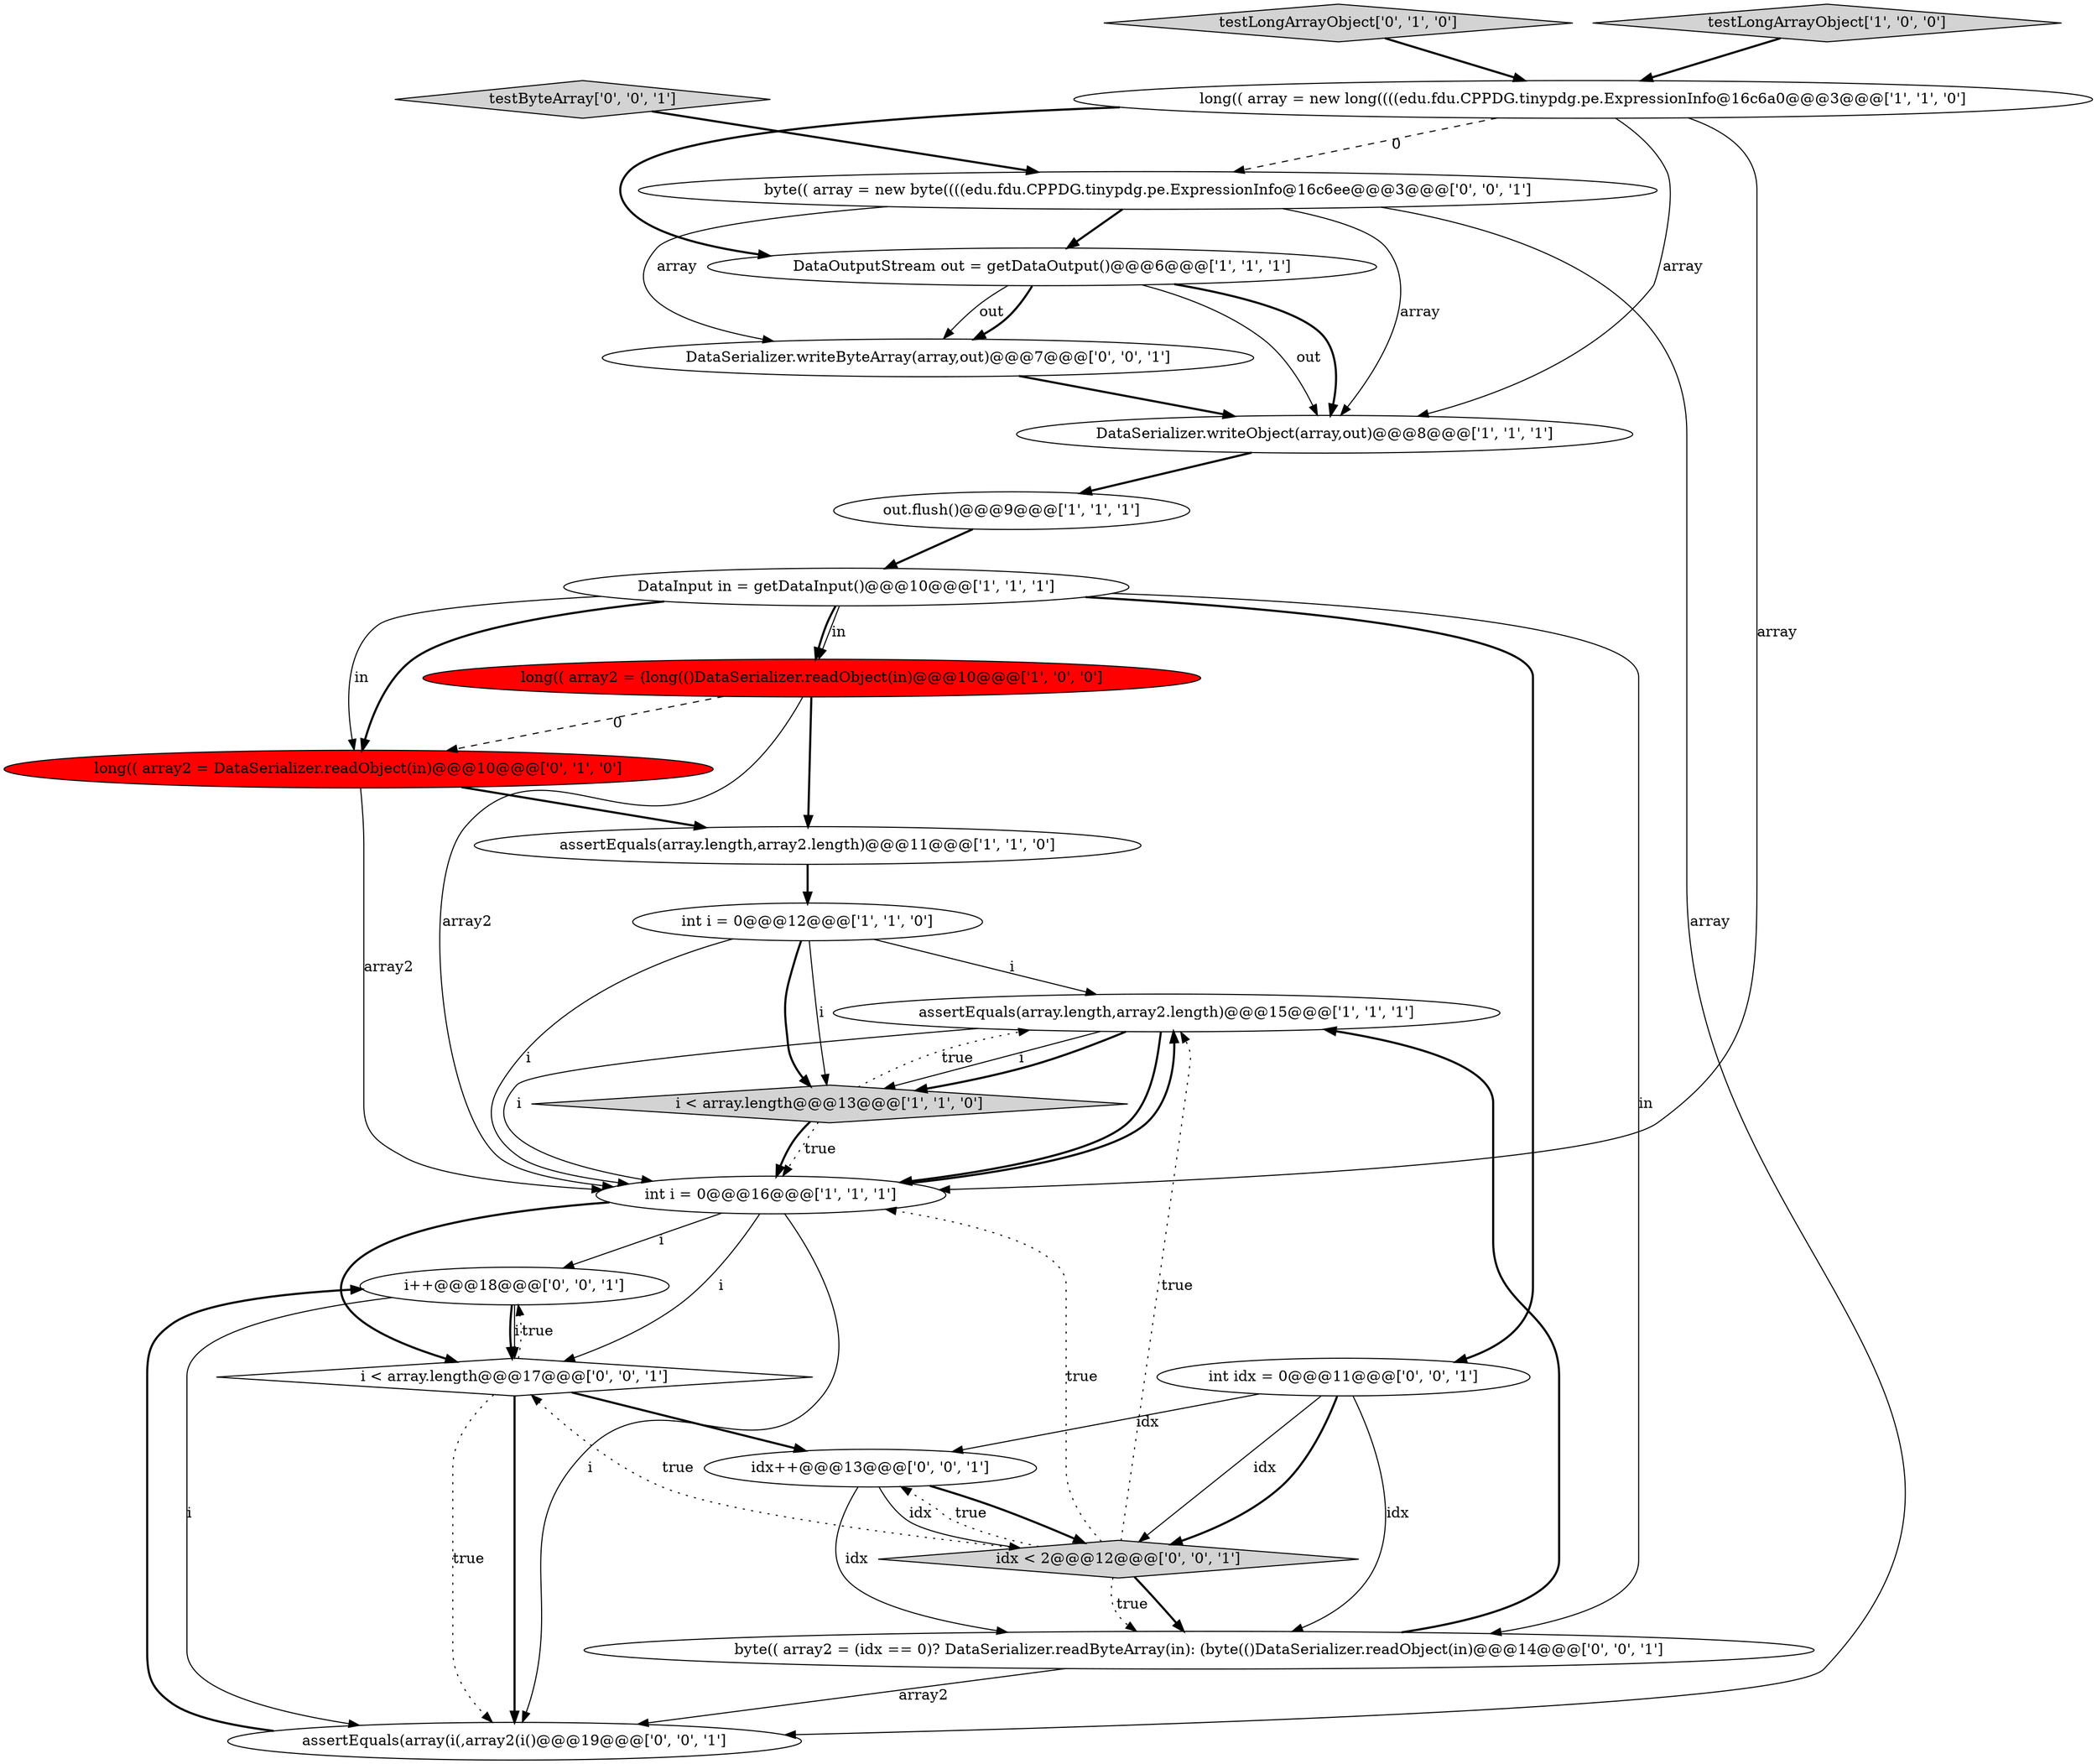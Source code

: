 digraph {
3 [style = filled, label = "assertEquals(array.length,array2.length)@@@11@@@['1', '1', '0']", fillcolor = white, shape = ellipse image = "AAA0AAABBB1BBB"];
22 [style = filled, label = "idx < 2@@@12@@@['0', '0', '1']", fillcolor = lightgray, shape = diamond image = "AAA0AAABBB3BBB"];
5 [style = filled, label = "int i = 0@@@12@@@['1', '1', '0']", fillcolor = white, shape = ellipse image = "AAA0AAABBB1BBB"];
2 [style = filled, label = "long(( array = new long((((edu.fdu.CPPDG.tinypdg.pe.ExpressionInfo@16c6a0@@@3@@@['1', '1', '0']", fillcolor = white, shape = ellipse image = "AAA0AAABBB1BBB"];
13 [style = filled, label = "testLongArrayObject['0', '1', '0']", fillcolor = lightgray, shape = diamond image = "AAA0AAABBB2BBB"];
23 [style = filled, label = "DataSerializer.writeByteArray(array,out)@@@7@@@['0', '0', '1']", fillcolor = white, shape = ellipse image = "AAA0AAABBB3BBB"];
4 [style = filled, label = "out.flush()@@@9@@@['1', '1', '1']", fillcolor = white, shape = ellipse image = "AAA0AAABBB1BBB"];
10 [style = filled, label = "DataSerializer.writeObject(array,out)@@@8@@@['1', '1', '1']", fillcolor = white, shape = ellipse image = "AAA0AAABBB1BBB"];
7 [style = filled, label = "assertEquals(array.length,array2.length)@@@15@@@['1', '1', '1']", fillcolor = white, shape = ellipse image = "AAA0AAABBB1BBB"];
21 [style = filled, label = "byte(( array = new byte((((edu.fdu.CPPDG.tinypdg.pe.ExpressionInfo@16c6ee@@@3@@@['0', '0', '1']", fillcolor = white, shape = ellipse image = "AAA0AAABBB3BBB"];
18 [style = filled, label = "int idx = 0@@@11@@@['0', '0', '1']", fillcolor = white, shape = ellipse image = "AAA0AAABBB3BBB"];
0 [style = filled, label = "DataOutputStream out = getDataOutput()@@@6@@@['1', '1', '1']", fillcolor = white, shape = ellipse image = "AAA0AAABBB1BBB"];
19 [style = filled, label = "testByteArray['0', '0', '1']", fillcolor = lightgray, shape = diamond image = "AAA0AAABBB3BBB"];
16 [style = filled, label = "byte(( array2 = (idx == 0)? DataSerializer.readByteArray(in): (byte(()DataSerializer.readObject(in)@@@14@@@['0', '0', '1']", fillcolor = white, shape = ellipse image = "AAA0AAABBB3BBB"];
20 [style = filled, label = "assertEquals(array(i(,array2(i()@@@19@@@['0', '0', '1']", fillcolor = white, shape = ellipse image = "AAA0AAABBB3BBB"];
12 [style = filled, label = "long(( array2 = DataSerializer.readObject(in)@@@10@@@['0', '1', '0']", fillcolor = red, shape = ellipse image = "AAA1AAABBB2BBB"];
6 [style = filled, label = "long(( array2 = (long(()DataSerializer.readObject(in)@@@10@@@['1', '0', '0']", fillcolor = red, shape = ellipse image = "AAA1AAABBB1BBB"];
9 [style = filled, label = "i < array.length@@@13@@@['1', '1', '0']", fillcolor = lightgray, shape = diamond image = "AAA0AAABBB1BBB"];
14 [style = filled, label = "i < array.length@@@17@@@['0', '0', '1']", fillcolor = white, shape = diamond image = "AAA0AAABBB3BBB"];
15 [style = filled, label = "idx++@@@13@@@['0', '0', '1']", fillcolor = white, shape = ellipse image = "AAA0AAABBB3BBB"];
1 [style = filled, label = "int i = 0@@@16@@@['1', '1', '1']", fillcolor = white, shape = ellipse image = "AAA0AAABBB1BBB"];
17 [style = filled, label = "i++@@@18@@@['0', '0', '1']", fillcolor = white, shape = ellipse image = "AAA0AAABBB3BBB"];
8 [style = filled, label = "DataInput in = getDataInput()@@@10@@@['1', '1', '1']", fillcolor = white, shape = ellipse image = "AAA0AAABBB1BBB"];
11 [style = filled, label = "testLongArrayObject['1', '0', '0']", fillcolor = lightgray, shape = diamond image = "AAA0AAABBB1BBB"];
1->20 [style = solid, label="i"];
6->3 [style = bold, label=""];
8->16 [style = solid, label="in"];
1->17 [style = solid, label="i"];
15->22 [style = solid, label="idx"];
20->17 [style = bold, label=""];
7->1 [style = bold, label=""];
5->9 [style = bold, label=""];
21->0 [style = bold, label=""];
8->12 [style = solid, label="in"];
6->1 [style = solid, label="array2"];
22->16 [style = bold, label=""];
8->18 [style = bold, label=""];
7->1 [style = solid, label="i"];
22->7 [style = dotted, label="true"];
16->7 [style = bold, label=""];
0->23 [style = solid, label="out"];
1->14 [style = solid, label="i"];
5->7 [style = solid, label="i"];
8->6 [style = bold, label=""];
18->22 [style = solid, label="idx"];
17->14 [style = solid, label="i"];
5->1 [style = solid, label="i"];
12->1 [style = solid, label="array2"];
1->7 [style = bold, label=""];
11->2 [style = bold, label=""];
7->9 [style = solid, label="i"];
17->20 [style = solid, label="i"];
15->22 [style = bold, label=""];
0->10 [style = solid, label="out"];
22->14 [style = dotted, label="true"];
6->12 [style = dashed, label="0"];
18->15 [style = solid, label="idx"];
7->9 [style = bold, label=""];
14->17 [style = dotted, label="true"];
14->20 [style = dotted, label="true"];
0->10 [style = bold, label=""];
2->0 [style = bold, label=""];
3->5 [style = bold, label=""];
18->22 [style = bold, label=""];
16->20 [style = solid, label="array2"];
0->23 [style = bold, label=""];
22->1 [style = dotted, label="true"];
2->21 [style = dashed, label="0"];
21->20 [style = solid, label="array"];
17->14 [style = bold, label=""];
21->10 [style = solid, label="array"];
15->16 [style = solid, label="idx"];
2->1 [style = solid, label="array"];
22->16 [style = dotted, label="true"];
9->1 [style = dotted, label="true"];
21->23 [style = solid, label="array"];
23->10 [style = bold, label=""];
10->4 [style = bold, label=""];
4->8 [style = bold, label=""];
1->14 [style = bold, label=""];
14->15 [style = bold, label=""];
12->3 [style = bold, label=""];
18->16 [style = solid, label="idx"];
9->7 [style = dotted, label="true"];
9->1 [style = bold, label=""];
8->6 [style = solid, label="in"];
2->10 [style = solid, label="array"];
22->15 [style = dotted, label="true"];
8->12 [style = bold, label=""];
14->20 [style = bold, label=""];
13->2 [style = bold, label=""];
5->9 [style = solid, label="i"];
19->21 [style = bold, label=""];
}
